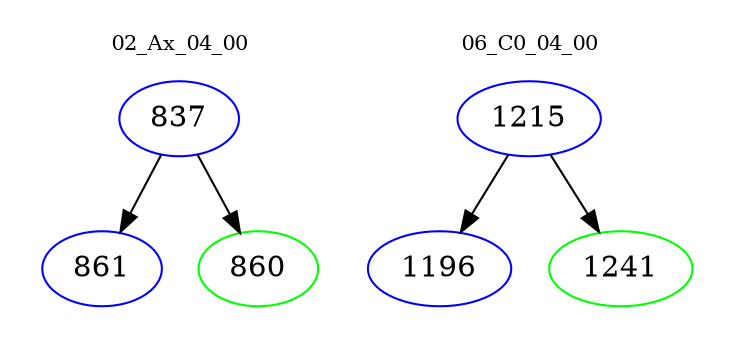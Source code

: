 digraph{
subgraph cluster_0 {
color = white
label = "02_Ax_04_00";
fontsize=10;
T0_837 [label="837", color="blue"]
T0_837 -> T0_861 [color="black"]
T0_861 [label="861", color="blue"]
T0_837 -> T0_860 [color="black"]
T0_860 [label="860", color="green"]
}
subgraph cluster_1 {
color = white
label = "06_C0_04_00";
fontsize=10;
T1_1215 [label="1215", color="blue"]
T1_1215 -> T1_1196 [color="black"]
T1_1196 [label="1196", color="blue"]
T1_1215 -> T1_1241 [color="black"]
T1_1241 [label="1241", color="green"]
}
}
